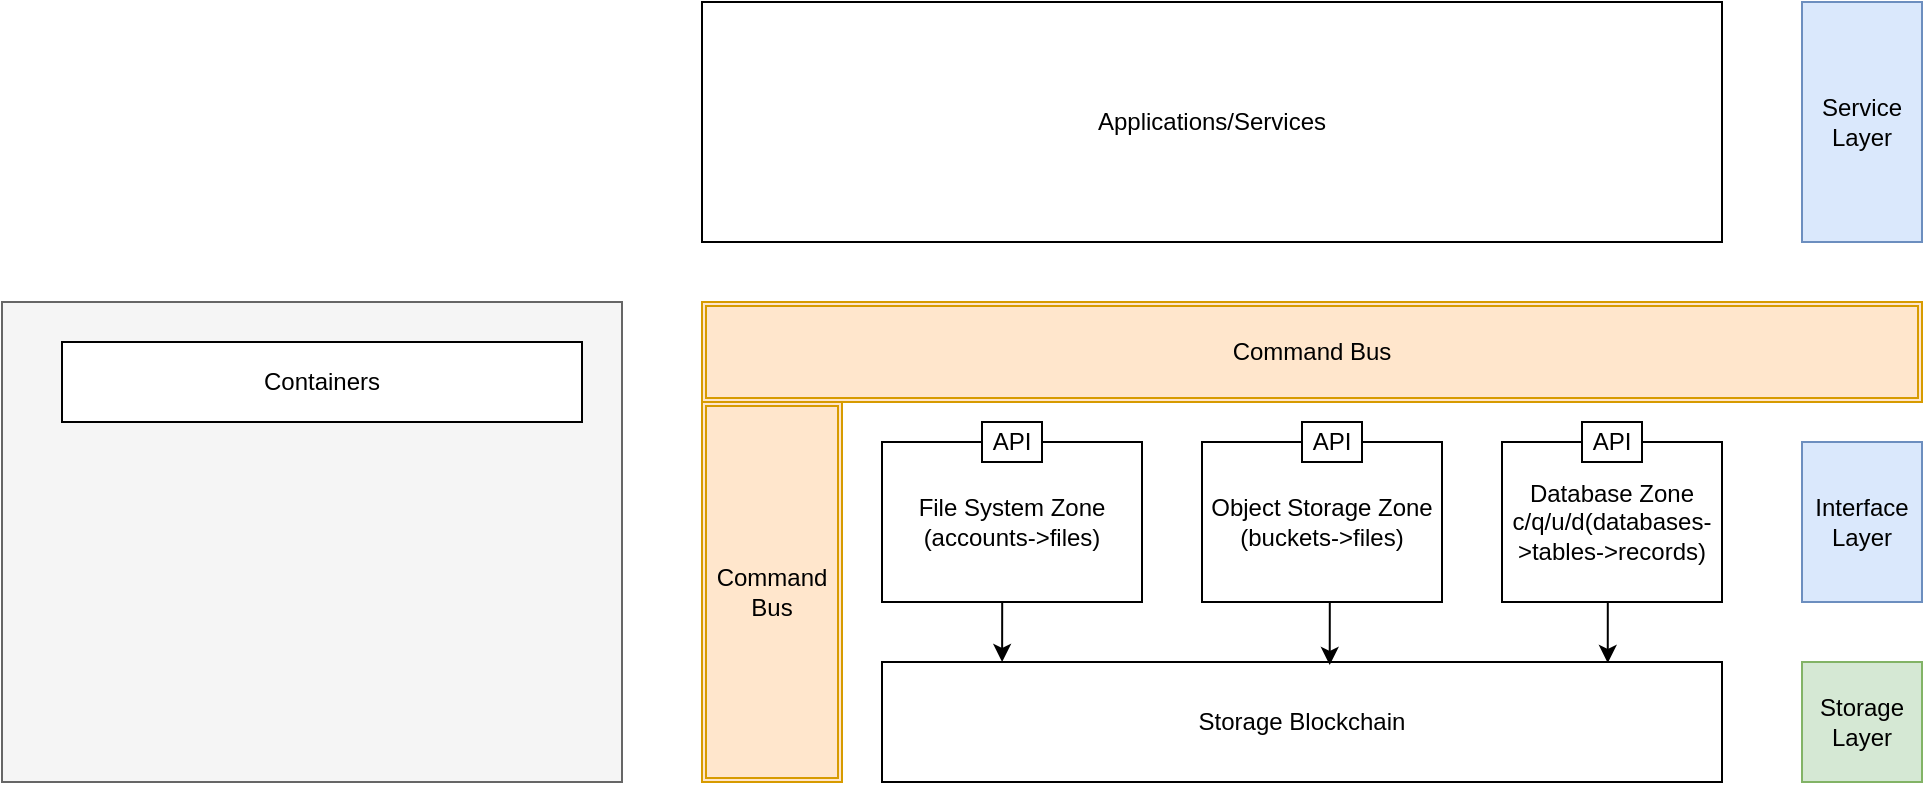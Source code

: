 <mxfile version="15.9.4" type="github">
  <diagram id="dr8xThEqkj9P6_olyy3B" name="第 3 页">
    <mxGraphModel dx="1967" dy="677" grid="1" gridSize="10" guides="1" tooltips="1" connect="1" arrows="1" fold="1" page="1" pageScale="1" pageWidth="850" pageHeight="1100" math="0" shadow="0">
      <root>
        <mxCell id="ochP2KZfQh1eP7kVtOjl-0" />
        <mxCell id="ochP2KZfQh1eP7kVtOjl-1" parent="ochP2KZfQh1eP7kVtOjl-0" />
        <mxCell id="ochP2KZfQh1eP7kVtOjl-2" value="Storage Blockchain" style="rounded=0;whiteSpace=wrap;html=1;" parent="ochP2KZfQh1eP7kVtOjl-1" vertex="1">
          <mxGeometry x="140" y="460" width="420" height="60" as="geometry" />
        </mxCell>
        <mxCell id="ochP2KZfQh1eP7kVtOjl-20" style="edgeStyle=orthogonalEdgeStyle;rounded=0;orthogonalLoop=1;jettySize=auto;html=1;exitX=0.5;exitY=1;exitDx=0;exitDy=0;entryX=0.143;entryY=0;entryDx=0;entryDy=0;entryPerimeter=0;" parent="ochP2KZfQh1eP7kVtOjl-1" source="ochP2KZfQh1eP7kVtOjl-4" target="ochP2KZfQh1eP7kVtOjl-2" edge="1">
          <mxGeometry relative="1" as="geometry" />
        </mxCell>
        <mxCell id="ochP2KZfQh1eP7kVtOjl-21" style="edgeStyle=orthogonalEdgeStyle;rounded=0;orthogonalLoop=1;jettySize=auto;html=1;exitX=0.5;exitY=1;exitDx=0;exitDy=0;entryX=0.533;entryY=0.025;entryDx=0;entryDy=0;entryPerimeter=0;" parent="ochP2KZfQh1eP7kVtOjl-1" source="ochP2KZfQh1eP7kVtOjl-5" target="ochP2KZfQh1eP7kVtOjl-2" edge="1">
          <mxGeometry relative="1" as="geometry" />
        </mxCell>
        <mxCell id="ochP2KZfQh1eP7kVtOjl-22" style="edgeStyle=orthogonalEdgeStyle;rounded=0;orthogonalLoop=1;jettySize=auto;html=1;exitX=0.5;exitY=1;exitDx=0;exitDy=0;entryX=0.864;entryY=0.008;entryDx=0;entryDy=0;entryPerimeter=0;" parent="ochP2KZfQh1eP7kVtOjl-1" source="ochP2KZfQh1eP7kVtOjl-11" target="ochP2KZfQh1eP7kVtOjl-2" edge="1">
          <mxGeometry relative="1" as="geometry" />
        </mxCell>
        <mxCell id="ochP2KZfQh1eP7kVtOjl-18" value="Interface Layer" style="rounded=0;whiteSpace=wrap;html=1;fillColor=#dae8fc;strokeColor=#6c8ebf;" parent="ochP2KZfQh1eP7kVtOjl-1" vertex="1">
          <mxGeometry x="600" y="350" width="60" height="80" as="geometry" />
        </mxCell>
        <mxCell id="ochP2KZfQh1eP7kVtOjl-19" value="Storage Layer" style="rounded=0;whiteSpace=wrap;html=1;fillColor=#d5e8d4;strokeColor=#82b366;" parent="ochP2KZfQh1eP7kVtOjl-1" vertex="1">
          <mxGeometry x="600" y="460" width="60" height="60" as="geometry" />
        </mxCell>
        <mxCell id="ochP2KZfQh1eP7kVtOjl-23" value="Command Bus" style="shape=ext;double=1;rounded=0;whiteSpace=wrap;html=1;fillColor=#ffe6cc;strokeColor=#d79b00;" parent="ochP2KZfQh1eP7kVtOjl-1" vertex="1">
          <mxGeometry x="50" y="330" width="70" height="190" as="geometry" />
        </mxCell>
        <mxCell id="ochP2KZfQh1eP7kVtOjl-24" value="Command Bus" style="shape=ext;double=1;rounded=0;whiteSpace=wrap;html=1;fillColor=#ffe6cc;strokeColor=#d79b00;" parent="ochP2KZfQh1eP7kVtOjl-1" vertex="1">
          <mxGeometry x="50" y="280" width="610" height="50" as="geometry" />
        </mxCell>
        <mxCell id="UqT1MbhBOW7zlgvVnSua-3" value="" style="group" vertex="1" connectable="0" parent="ochP2KZfQh1eP7kVtOjl-1">
          <mxGeometry x="140" y="340" width="130" height="90" as="geometry" />
        </mxCell>
        <mxCell id="ochP2KZfQh1eP7kVtOjl-4" value="File System Zone&lt;br&gt;(accounts-&amp;gt;files)" style="rounded=0;whiteSpace=wrap;html=1;" parent="UqT1MbhBOW7zlgvVnSua-3" vertex="1">
          <mxGeometry y="10" width="130" height="80" as="geometry" />
        </mxCell>
        <mxCell id="UqT1MbhBOW7zlgvVnSua-0" value="API" style="rounded=0;whiteSpace=wrap;html=1;" vertex="1" parent="UqT1MbhBOW7zlgvVnSua-3">
          <mxGeometry x="50" width="30" height="20" as="geometry" />
        </mxCell>
        <mxCell id="UqT1MbhBOW7zlgvVnSua-4" value="" style="group" vertex="1" connectable="0" parent="ochP2KZfQh1eP7kVtOjl-1">
          <mxGeometry x="300" y="340" width="120" height="90" as="geometry" />
        </mxCell>
        <mxCell id="ochP2KZfQh1eP7kVtOjl-5" value="Object Storage Zone&lt;br&gt;(buckets-&amp;gt;files)" style="rounded=0;whiteSpace=wrap;html=1;" parent="UqT1MbhBOW7zlgvVnSua-4" vertex="1">
          <mxGeometry y="10" width="120" height="80" as="geometry" />
        </mxCell>
        <mxCell id="UqT1MbhBOW7zlgvVnSua-1" value="API" style="rounded=0;whiteSpace=wrap;html=1;" vertex="1" parent="UqT1MbhBOW7zlgvVnSua-4">
          <mxGeometry x="50" width="30" height="20" as="geometry" />
        </mxCell>
        <mxCell id="UqT1MbhBOW7zlgvVnSua-5" value="" style="group" vertex="1" connectable="0" parent="ochP2KZfQh1eP7kVtOjl-1">
          <mxGeometry x="450" y="340" width="110" height="90" as="geometry" />
        </mxCell>
        <mxCell id="ochP2KZfQh1eP7kVtOjl-11" value="Database Zone&lt;br&gt;c/q/u/d(databases-&amp;gt;tables-&amp;gt;records)" style="rounded=0;whiteSpace=wrap;html=1;" parent="UqT1MbhBOW7zlgvVnSua-5" vertex="1">
          <mxGeometry y="10" width="110" height="80" as="geometry" />
        </mxCell>
        <mxCell id="UqT1MbhBOW7zlgvVnSua-2" value="API" style="rounded=0;whiteSpace=wrap;html=1;" vertex="1" parent="UqT1MbhBOW7zlgvVnSua-5">
          <mxGeometry x="40" width="30" height="20" as="geometry" />
        </mxCell>
        <mxCell id="UqT1MbhBOW7zlgvVnSua-6" value="Service Layer" style="rounded=0;whiteSpace=wrap;html=1;fillColor=#dae8fc;strokeColor=#6c8ebf;" vertex="1" parent="ochP2KZfQh1eP7kVtOjl-1">
          <mxGeometry x="600" y="130" width="60" height="120" as="geometry" />
        </mxCell>
        <mxCell id="UqT1MbhBOW7zlgvVnSua-7" value="Applications/Services" style="rounded=0;whiteSpace=wrap;html=1;" vertex="1" parent="ochP2KZfQh1eP7kVtOjl-1">
          <mxGeometry x="50" y="130" width="510" height="120" as="geometry" />
        </mxCell>
        <mxCell id="UqT1MbhBOW7zlgvVnSua-8" value="" style="rounded=0;whiteSpace=wrap;html=1;fillColor=#f5f5f5;fontColor=#333333;strokeColor=#666666;" vertex="1" parent="ochP2KZfQh1eP7kVtOjl-1">
          <mxGeometry x="-300" y="280" width="310" height="240" as="geometry" />
        </mxCell>
        <mxCell id="UqT1MbhBOW7zlgvVnSua-9" value="Containers" style="rounded=0;whiteSpace=wrap;html=1;" vertex="1" parent="ochP2KZfQh1eP7kVtOjl-1">
          <mxGeometry x="-270" y="300" width="260" height="40" as="geometry" />
        </mxCell>
      </root>
    </mxGraphModel>
  </diagram>
</mxfile>
